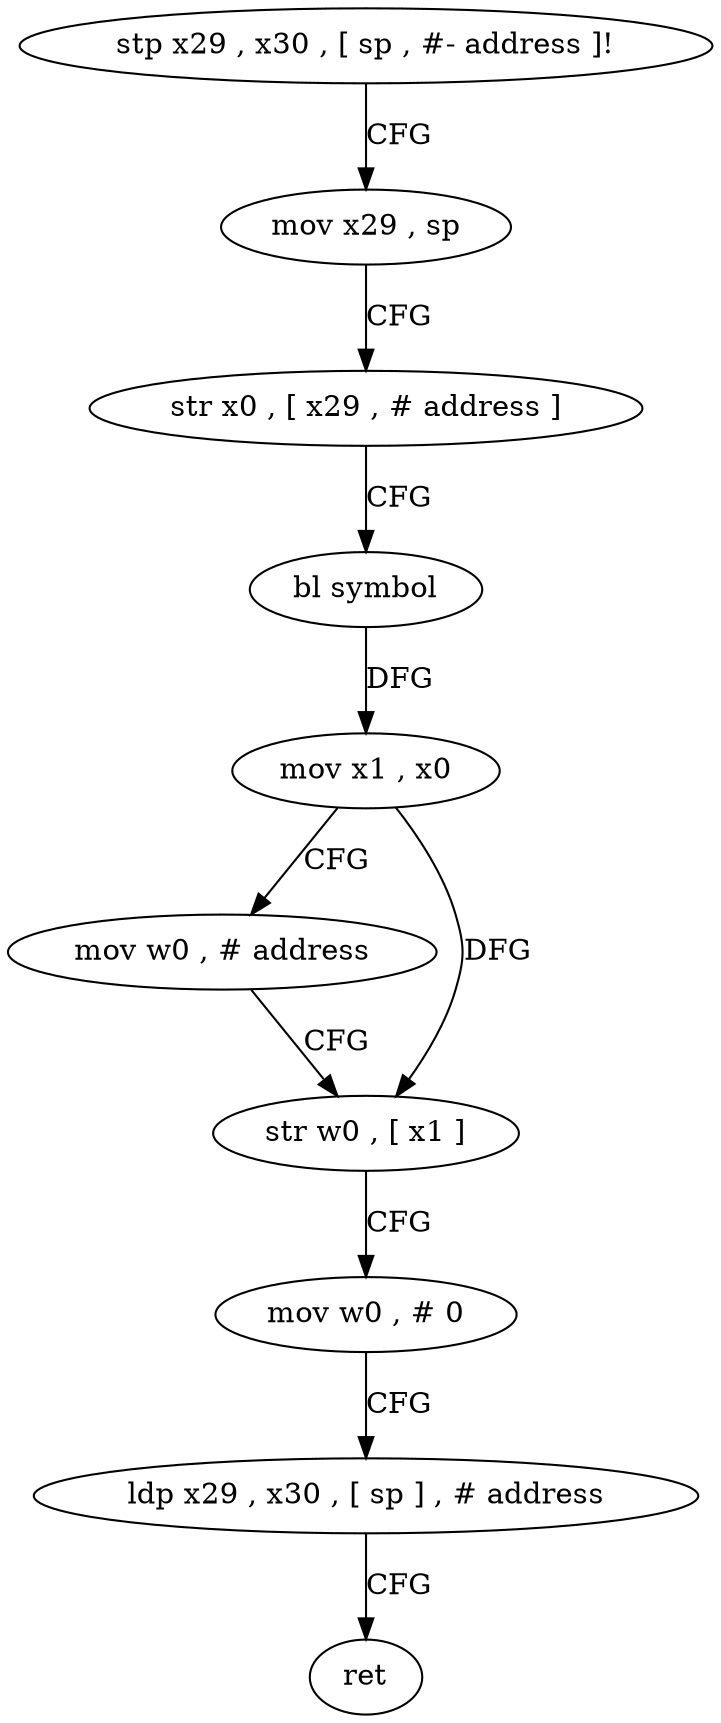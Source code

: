 digraph "func" {
"4482980" [label = "stp x29 , x30 , [ sp , #- address ]!" ]
"4482984" [label = "mov x29 , sp" ]
"4482988" [label = "str x0 , [ x29 , # address ]" ]
"4482992" [label = "bl symbol" ]
"4482996" [label = "mov x1 , x0" ]
"4483000" [label = "mov w0 , # address" ]
"4483004" [label = "str w0 , [ x1 ]" ]
"4483008" [label = "mov w0 , # 0" ]
"4483012" [label = "ldp x29 , x30 , [ sp ] , # address" ]
"4483016" [label = "ret" ]
"4482980" -> "4482984" [ label = "CFG" ]
"4482984" -> "4482988" [ label = "CFG" ]
"4482988" -> "4482992" [ label = "CFG" ]
"4482992" -> "4482996" [ label = "DFG" ]
"4482996" -> "4483000" [ label = "CFG" ]
"4482996" -> "4483004" [ label = "DFG" ]
"4483000" -> "4483004" [ label = "CFG" ]
"4483004" -> "4483008" [ label = "CFG" ]
"4483008" -> "4483012" [ label = "CFG" ]
"4483012" -> "4483016" [ label = "CFG" ]
}

